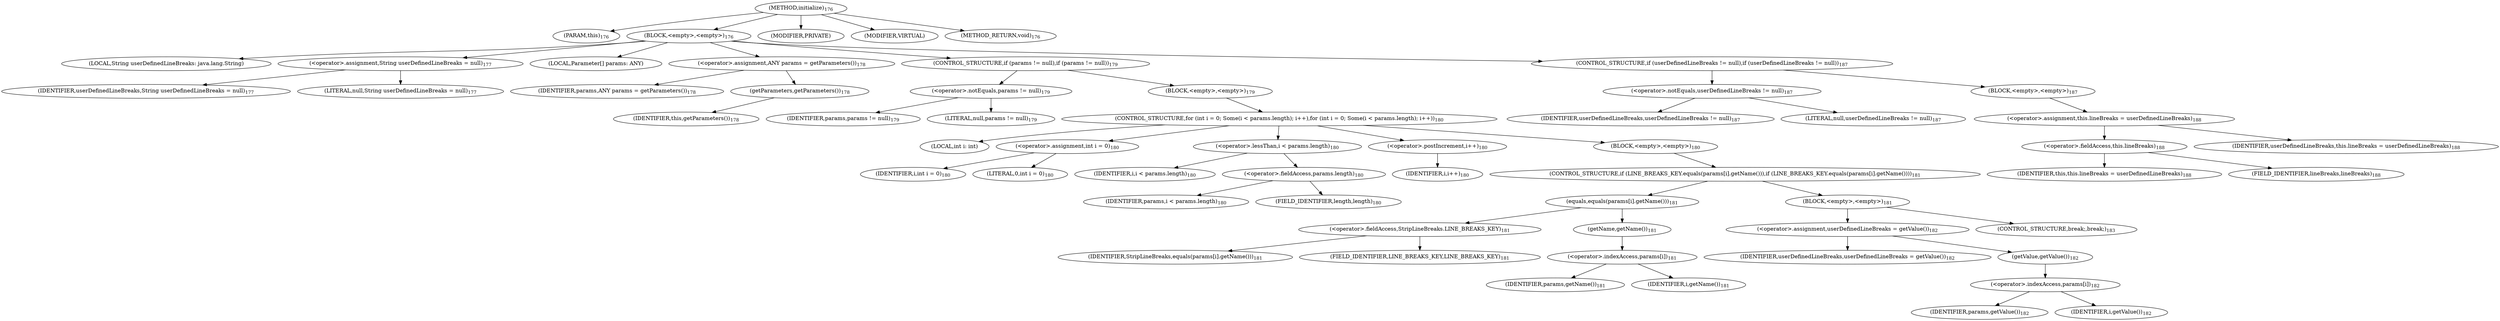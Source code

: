 digraph "initialize" {  
"143" [label = <(METHOD,initialize)<SUB>176</SUB>> ]
"18" [label = <(PARAM,this)<SUB>176</SUB>> ]
"144" [label = <(BLOCK,&lt;empty&gt;,&lt;empty&gt;)<SUB>176</SUB>> ]
"145" [label = <(LOCAL,String userDefinedLineBreaks: java.lang.String)> ]
"146" [label = <(&lt;operator&gt;.assignment,String userDefinedLineBreaks = null)<SUB>177</SUB>> ]
"147" [label = <(IDENTIFIER,userDefinedLineBreaks,String userDefinedLineBreaks = null)<SUB>177</SUB>> ]
"148" [label = <(LITERAL,null,String userDefinedLineBreaks = null)<SUB>177</SUB>> ]
"149" [label = <(LOCAL,Parameter[] params: ANY)> ]
"150" [label = <(&lt;operator&gt;.assignment,ANY params = getParameters())<SUB>178</SUB>> ]
"151" [label = <(IDENTIFIER,params,ANY params = getParameters())<SUB>178</SUB>> ]
"152" [label = <(getParameters,getParameters())<SUB>178</SUB>> ]
"17" [label = <(IDENTIFIER,this,getParameters())<SUB>178</SUB>> ]
"153" [label = <(CONTROL_STRUCTURE,if (params != null),if (params != null))<SUB>179</SUB>> ]
"154" [label = <(&lt;operator&gt;.notEquals,params != null)<SUB>179</SUB>> ]
"155" [label = <(IDENTIFIER,params,params != null)<SUB>179</SUB>> ]
"156" [label = <(LITERAL,null,params != null)<SUB>179</SUB>> ]
"157" [label = <(BLOCK,&lt;empty&gt;,&lt;empty&gt;)<SUB>179</SUB>> ]
"158" [label = <(CONTROL_STRUCTURE,for (int i = 0; Some(i &lt; params.length); i++),for (int i = 0; Some(i &lt; params.length); i++))<SUB>180</SUB>> ]
"159" [label = <(LOCAL,int i: int)> ]
"160" [label = <(&lt;operator&gt;.assignment,int i = 0)<SUB>180</SUB>> ]
"161" [label = <(IDENTIFIER,i,int i = 0)<SUB>180</SUB>> ]
"162" [label = <(LITERAL,0,int i = 0)<SUB>180</SUB>> ]
"163" [label = <(&lt;operator&gt;.lessThan,i &lt; params.length)<SUB>180</SUB>> ]
"164" [label = <(IDENTIFIER,i,i &lt; params.length)<SUB>180</SUB>> ]
"165" [label = <(&lt;operator&gt;.fieldAccess,params.length)<SUB>180</SUB>> ]
"166" [label = <(IDENTIFIER,params,i &lt; params.length)<SUB>180</SUB>> ]
"167" [label = <(FIELD_IDENTIFIER,length,length)<SUB>180</SUB>> ]
"168" [label = <(&lt;operator&gt;.postIncrement,i++)<SUB>180</SUB>> ]
"169" [label = <(IDENTIFIER,i,i++)<SUB>180</SUB>> ]
"170" [label = <(BLOCK,&lt;empty&gt;,&lt;empty&gt;)<SUB>180</SUB>> ]
"171" [label = <(CONTROL_STRUCTURE,if (LINE_BREAKS_KEY.equals(params[i].getName())),if (LINE_BREAKS_KEY.equals(params[i].getName())))<SUB>181</SUB>> ]
"172" [label = <(equals,equals(params[i].getName()))<SUB>181</SUB>> ]
"173" [label = <(&lt;operator&gt;.fieldAccess,StripLineBreaks.LINE_BREAKS_KEY)<SUB>181</SUB>> ]
"174" [label = <(IDENTIFIER,StripLineBreaks,equals(params[i].getName()))<SUB>181</SUB>> ]
"175" [label = <(FIELD_IDENTIFIER,LINE_BREAKS_KEY,LINE_BREAKS_KEY)<SUB>181</SUB>> ]
"176" [label = <(getName,getName())<SUB>181</SUB>> ]
"177" [label = <(&lt;operator&gt;.indexAccess,params[i])<SUB>181</SUB>> ]
"178" [label = <(IDENTIFIER,params,getName())<SUB>181</SUB>> ]
"179" [label = <(IDENTIFIER,i,getName())<SUB>181</SUB>> ]
"180" [label = <(BLOCK,&lt;empty&gt;,&lt;empty&gt;)<SUB>181</SUB>> ]
"181" [label = <(&lt;operator&gt;.assignment,userDefinedLineBreaks = getValue())<SUB>182</SUB>> ]
"182" [label = <(IDENTIFIER,userDefinedLineBreaks,userDefinedLineBreaks = getValue())<SUB>182</SUB>> ]
"183" [label = <(getValue,getValue())<SUB>182</SUB>> ]
"184" [label = <(&lt;operator&gt;.indexAccess,params[i])<SUB>182</SUB>> ]
"185" [label = <(IDENTIFIER,params,getValue())<SUB>182</SUB>> ]
"186" [label = <(IDENTIFIER,i,getValue())<SUB>182</SUB>> ]
"187" [label = <(CONTROL_STRUCTURE,break;,break;)<SUB>183</SUB>> ]
"188" [label = <(CONTROL_STRUCTURE,if (userDefinedLineBreaks != null),if (userDefinedLineBreaks != null))<SUB>187</SUB>> ]
"189" [label = <(&lt;operator&gt;.notEquals,userDefinedLineBreaks != null)<SUB>187</SUB>> ]
"190" [label = <(IDENTIFIER,userDefinedLineBreaks,userDefinedLineBreaks != null)<SUB>187</SUB>> ]
"191" [label = <(LITERAL,null,userDefinedLineBreaks != null)<SUB>187</SUB>> ]
"192" [label = <(BLOCK,&lt;empty&gt;,&lt;empty&gt;)<SUB>187</SUB>> ]
"193" [label = <(&lt;operator&gt;.assignment,this.lineBreaks = userDefinedLineBreaks)<SUB>188</SUB>> ]
"194" [label = <(&lt;operator&gt;.fieldAccess,this.lineBreaks)<SUB>188</SUB>> ]
"195" [label = <(IDENTIFIER,this,this.lineBreaks = userDefinedLineBreaks)<SUB>188</SUB>> ]
"196" [label = <(FIELD_IDENTIFIER,lineBreaks,lineBreaks)<SUB>188</SUB>> ]
"197" [label = <(IDENTIFIER,userDefinedLineBreaks,this.lineBreaks = userDefinedLineBreaks)<SUB>188</SUB>> ]
"198" [label = <(MODIFIER,PRIVATE)> ]
"199" [label = <(MODIFIER,VIRTUAL)> ]
"200" [label = <(METHOD_RETURN,void)<SUB>176</SUB>> ]
  "143" -> "18" 
  "143" -> "144" 
  "143" -> "198" 
  "143" -> "199" 
  "143" -> "200" 
  "144" -> "145" 
  "144" -> "146" 
  "144" -> "149" 
  "144" -> "150" 
  "144" -> "153" 
  "144" -> "188" 
  "146" -> "147" 
  "146" -> "148" 
  "150" -> "151" 
  "150" -> "152" 
  "152" -> "17" 
  "153" -> "154" 
  "153" -> "157" 
  "154" -> "155" 
  "154" -> "156" 
  "157" -> "158" 
  "158" -> "159" 
  "158" -> "160" 
  "158" -> "163" 
  "158" -> "168" 
  "158" -> "170" 
  "160" -> "161" 
  "160" -> "162" 
  "163" -> "164" 
  "163" -> "165" 
  "165" -> "166" 
  "165" -> "167" 
  "168" -> "169" 
  "170" -> "171" 
  "171" -> "172" 
  "171" -> "180" 
  "172" -> "173" 
  "172" -> "176" 
  "173" -> "174" 
  "173" -> "175" 
  "176" -> "177" 
  "177" -> "178" 
  "177" -> "179" 
  "180" -> "181" 
  "180" -> "187" 
  "181" -> "182" 
  "181" -> "183" 
  "183" -> "184" 
  "184" -> "185" 
  "184" -> "186" 
  "188" -> "189" 
  "188" -> "192" 
  "189" -> "190" 
  "189" -> "191" 
  "192" -> "193" 
  "193" -> "194" 
  "193" -> "197" 
  "194" -> "195" 
  "194" -> "196" 
}
